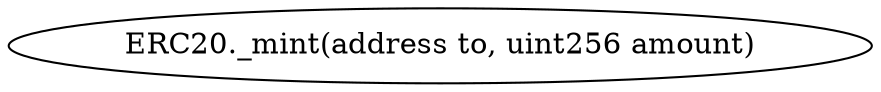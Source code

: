 digraph "" {
	graph [bb="0,0,350.91,36"];
	node [label="\N"];
	"ERC20._mint(address to, uint256 amount)"	 [height=0.5,
		pos="175.46,18",
		width=4.8738];
}
